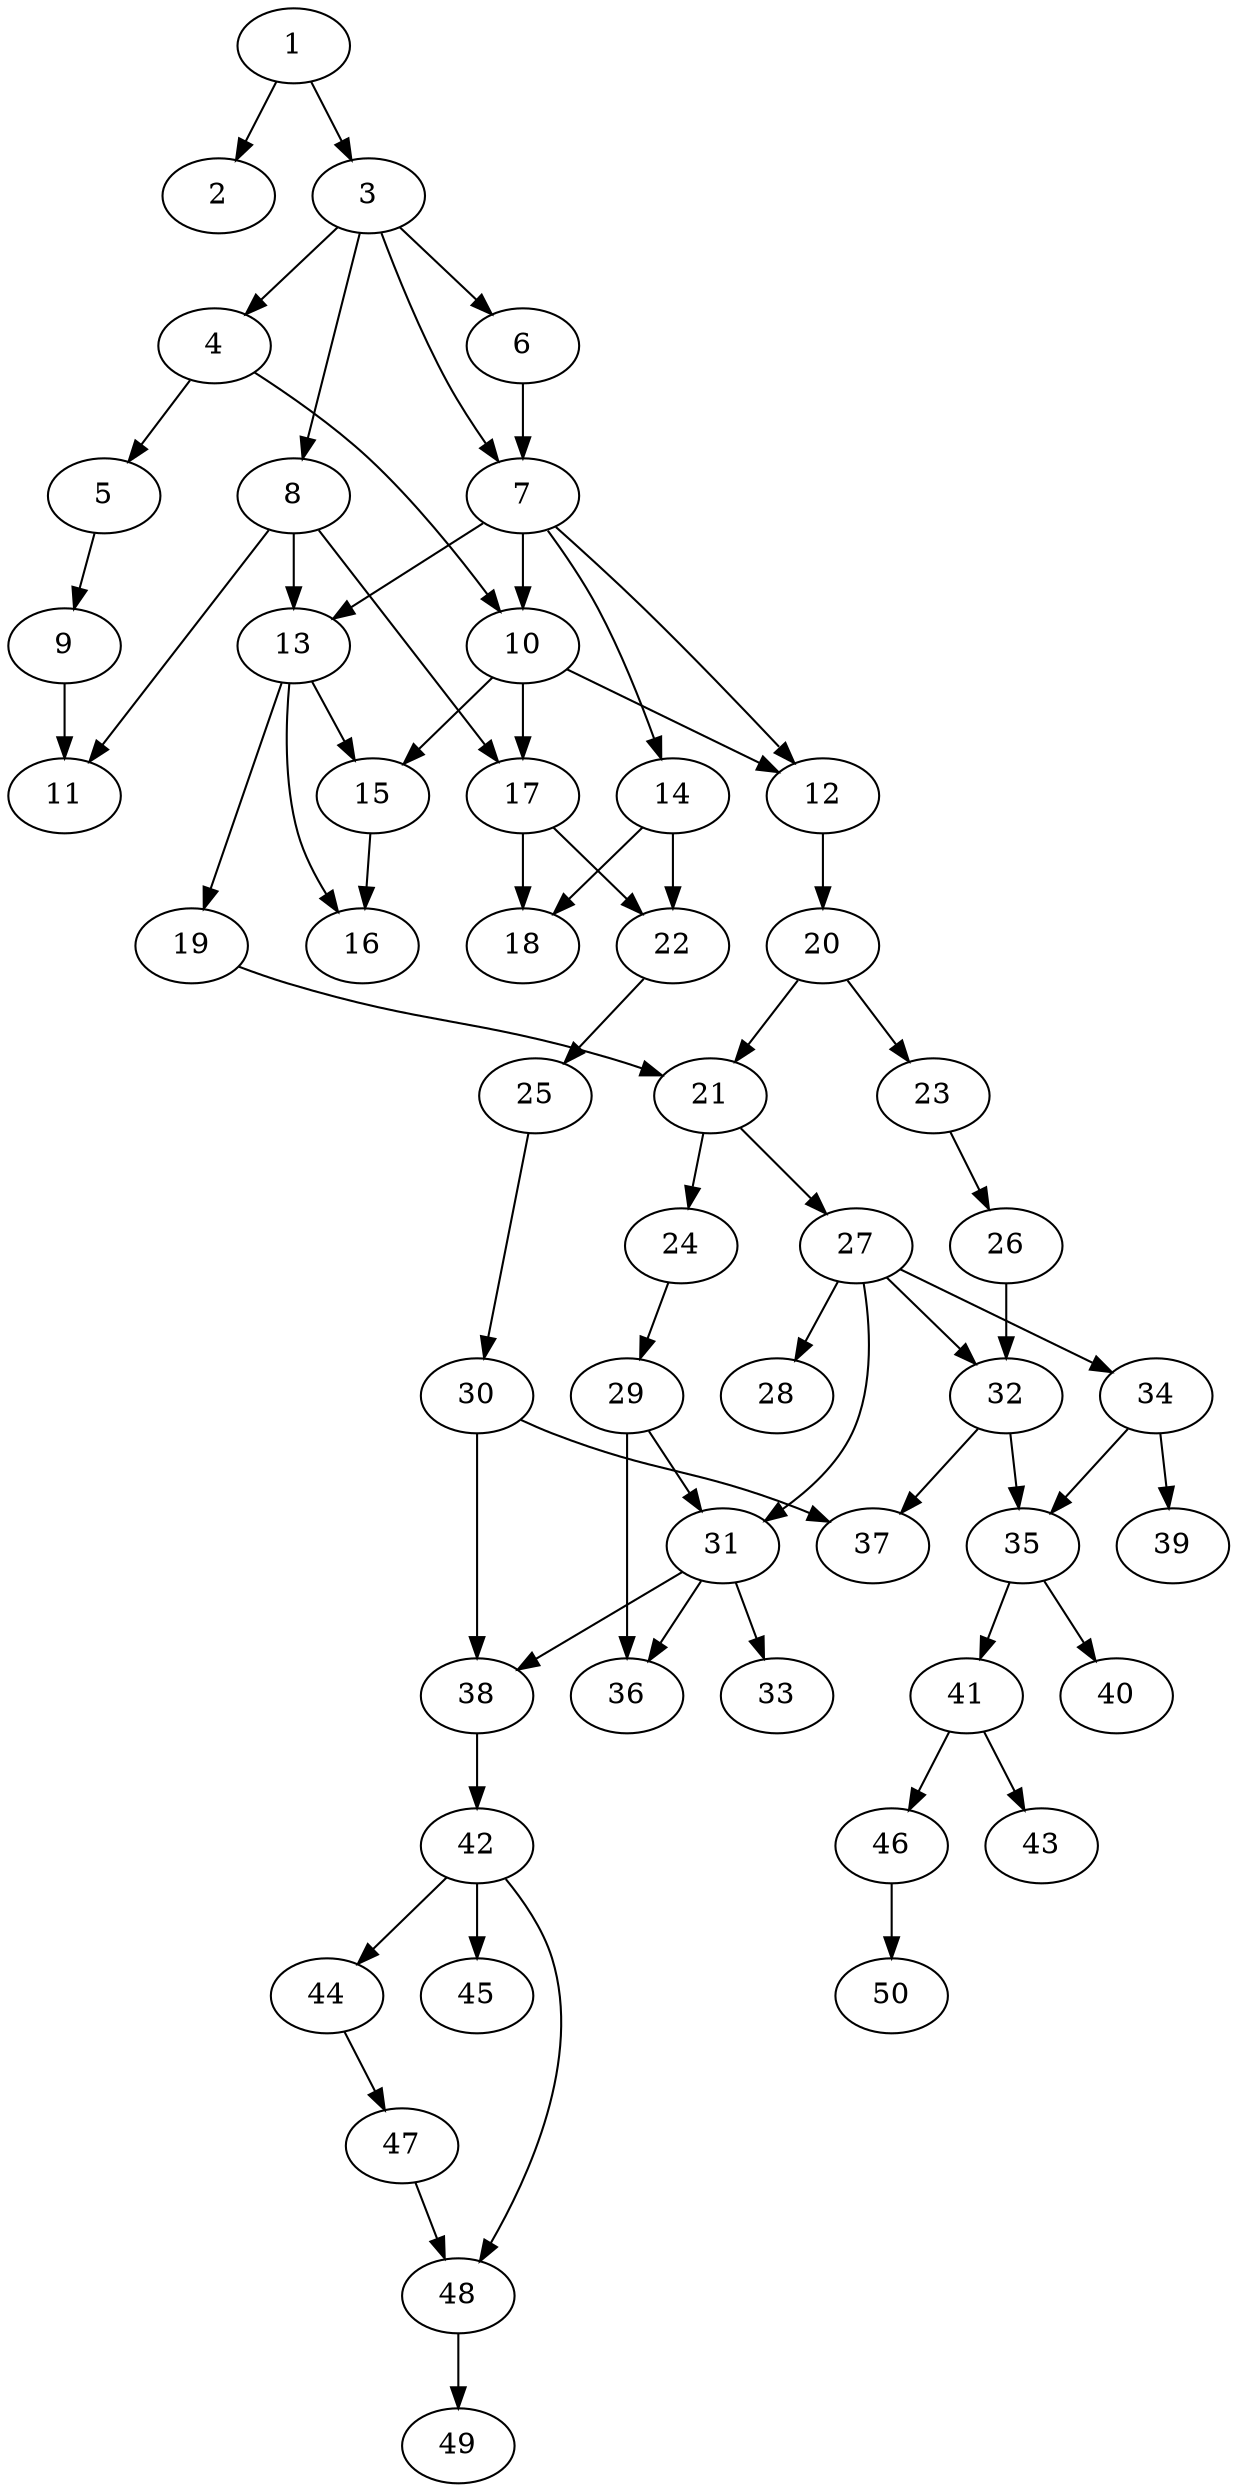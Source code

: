 // DAG automatically generated by daggen at Fri Aug  4 16:35:14 2017
// ./daggen --dot -n 50 --fat 0.2 --regular 0.8 --density 0.8 --jump 4 
digraph G {
  1 [size="214779", alpha="0.03"]
  1 -> 2 [size ="679"]
  1 -> 3 [size ="679"]
  2 [size="992570", alpha="0.19"]
  3 [size="20181", alpha="0.07"]
  3 -> 4 [size ="679"]
  3 -> 6 [size ="679"]
  3 -> 7 [size ="679"]
  3 -> 8 [size ="679"]
  4 [size="19455", alpha="0.04"]
  4 -> 5 [size ="34"]
  4 -> 10 [size ="34"]
  5 [size="11366", alpha="0.02"]
  5 -> 9 [size ="537"]
  6 [size="1317055", alpha="0.07"]
  6 -> 7 [size ="839"]
  7 [size="16277", alpha="0.18"]
  7 -> 10 [size ="839"]
  7 -> 12 [size ="839"]
  7 -> 13 [size ="839"]
  7 -> 14 [size ="839"]
  8 [size="8590", alpha="0.11"]
  8 -> 11 [size ="34"]
  8 -> 13 [size ="34"]
  8 -> 17 [size ="34"]
  9 [size="19190", alpha="0.06"]
  9 -> 11 [size ="411"]
  10 [size="368293", alpha="0.20"]
  10 -> 12 [size ="411"]
  10 -> 15 [size ="411"]
  10 -> 17 [size ="411"]
  11 [size="782758", alpha="0.15"]
  12 [size="9527", alpha="0.18"]
  12 -> 20 [size ="537"]
  13 [size="28991", alpha="0.15"]
  13 -> 15 [size ="75"]
  13 -> 16 [size ="75"]
  13 -> 19 [size ="75"]
  14 [size="67496", alpha="0.19"]
  14 -> 18 [size ="75"]
  14 -> 22 [size ="75"]
  15 [size="3646", alpha="0.09"]
  15 -> 16 [size ="134"]
  16 [size="124301", alpha="0.14"]
  17 [size="549756", alpha="0.10"]
  17 -> 18 [size ="537"]
  17 -> 22 [size ="537"]
  18 [size="865735", alpha="0.08"]
  19 [size="6394", alpha="0.14"]
  19 -> 21 [size ="210"]
  20 [size="74622", alpha="0.18"]
  20 -> 21 [size ="302"]
  20 -> 23 [size ="302"]
  21 [size="38143", alpha="0.08"]
  21 -> 24 [size ="34"]
  21 -> 27 [size ="34"]
  22 [size="1119", alpha="0.13"]
  22 -> 25 [size ="34"]
  23 [size="28991", alpha="0.15"]
  23 -> 26 [size ="75"]
  24 [size="93074", alpha="0.11"]
  24 -> 29 [size ="302"]
  25 [size="111271", alpha="0.07"]
  25 -> 30 [size ="75"]
  26 [size="19353", alpha="0.07"]
  26 -> 32 [size ="75"]
  27 [size="1144", alpha="0.13"]
  27 -> 28 [size ="75"]
  27 -> 31 [size ="75"]
  27 -> 32 [size ="75"]
  27 -> 34 [size ="75"]
  28 [size="8590", alpha="0.04"]
  29 [size="15805", alpha="0.20"]
  29 -> 31 [size ="411"]
  29 -> 36 [size ="411"]
  30 [size="39121", alpha="0.19"]
  30 -> 37 [size ="839"]
  30 -> 38 [size ="839"]
  31 [size="4607", alpha="0.16"]
  31 -> 33 [size ="75"]
  31 -> 36 [size ="75"]
  31 -> 38 [size ="75"]
  32 [size="4726", alpha="0.02"]
  32 -> 35 [size ="210"]
  32 -> 37 [size ="210"]
  33 [size="134218", alpha="0.14"]
  34 [size="2209", alpha="0.17"]
  34 -> 35 [size ="134"]
  34 -> 39 [size ="134"]
  35 [size="68719", alpha="0.14"]
  35 -> 40 [size ="134"]
  35 -> 41 [size ="134"]
  36 [size="171142", alpha="0.15"]
  37 [size="1073742", alpha="0.08"]
  38 [size="2013", alpha="0.16"]
  38 -> 42 [size ="34"]
  39 [size="134218", alpha="0.20"]
  40 [size="99509", alpha="0.14"]
  41 [size="2502", alpha="0.02"]
  41 -> 43 [size ="302"]
  41 -> 46 [size ="302"]
  42 [size="276525", alpha="0.10"]
  42 -> 44 [size ="210"]
  42 -> 45 [size ="210"]
  42 -> 48 [size ="210"]
  43 [size="1172", alpha="0.04"]
  44 [size="42935", alpha="0.14"]
  44 -> 47 [size ="34"]
  45 [size="6115", alpha="0.12"]
  46 [size="8863", alpha="0.01"]
  46 -> 50 [size ="537"]
  47 [size="80695", alpha="0.16"]
  47 -> 48 [size ="134"]
  48 [size="742594", alpha="0.09"]
  48 -> 49 [size ="679"]
  49 [size="16085", alpha="0.02"]
  50 [size="782758", alpha="0.08"]
}
